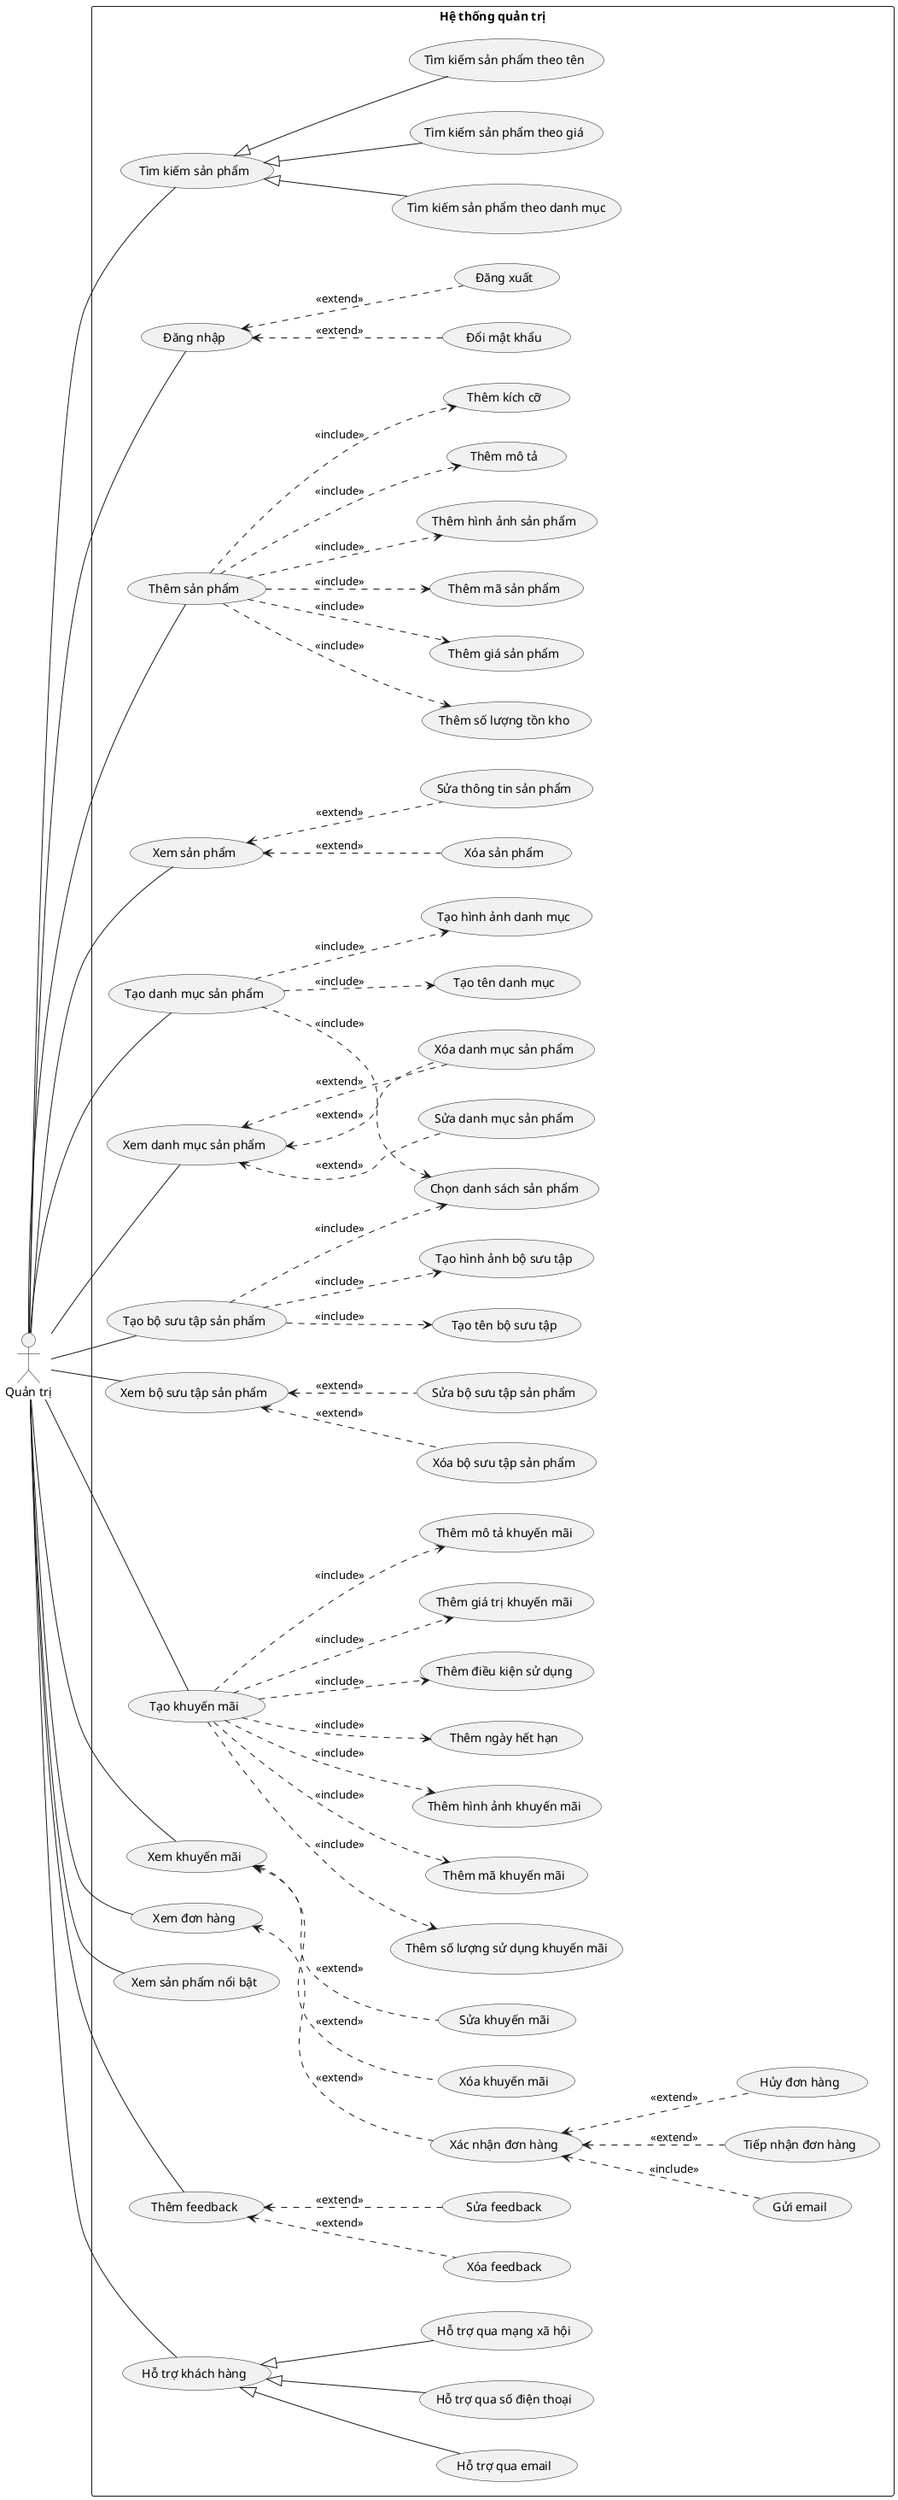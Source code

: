 @startuml Use case Quản trị
left to right direction
actor "Quản trị" as QT

rectangle "Hệ thống quản trị" {
    QT -down- (Tìm kiếm sản phẩm)
    QT -down- (Đăng nhập)
    QT -down- (Thêm sản phẩm)
    QT -down- (Xem sản phẩm)
    QT -down- (Tạo danh mục sản phẩm)
    QT -down- (Xem danh mục sản phẩm)
    QT -down- (Tạo bộ sưu tập sản phẩm)
    QT -down- (Xem bộ sưu tập sản phẩm)
    QT -down- (Tạo khuyến mãi)
    QT -down- (Xem khuyến mãi)
    QT -down- (Xem đơn hàng)
    QT -down- (Xem sản phẩm nổi bật)
    QT -down- (Thêm feedback)
    QT -down- (Hỗ trợ khách hàng)
    (Tìm kiếm sản phẩm) <|-down- (Tìm kiếm sản phẩm theo danh mục)
    (Tìm kiếm sản phẩm) <|-down- (Tìm kiếm sản phẩm theo giá)
    (Tìm kiếm sản phẩm) <|-down- (Tìm kiếm sản phẩm theo tên)
    (Đăng nhập) <.down- (Đăng xuất) : <<extend>>
    (Đăng nhập) <.down- (Đổi mật khẩu) : <<extend>>
    (Thêm sản phẩm) -down.> (Thêm hình ảnh sản phẩm) : <<include>>
    (Thêm sản phẩm) -down.> (Thêm mô tả) : <<include>>
    (Thêm sản phẩm) -down.> (Thêm kích cỡ) : <<include>>
    (Thêm sản phẩm) -down.> (Thêm số lượng tồn kho) : <<include>>
    (Thêm sản phẩm) -down.> (Thêm giá sản phẩm) : <<include>>
    (Thêm sản phẩm) -down.> (Thêm mã sản phẩm) : <<include>>
    (Xem sản phẩm) <.down- (Sửa thông tin sản phẩm) : <<extend>>
    (Xem sản phẩm) <.down- (Xóa sản phẩm) : <<extend>>
    (Tạo danh mục sản phẩm) -down.> (Tạo tên danh mục) : <<include>>
    (Tạo danh mục sản phẩm) -down.> (Chọn danh sách sản phẩm) : <<include>>
    (Tạo danh mục sản phẩm) -down.> (Tạo hình ảnh danh mục) : <<include>>
    (Xem danh mục sản phẩm) <.down- (Sửa danh mục sản phẩm) : <<extend>>
    (Xem danh mục sản phẩm) <.down- (Xóa danh mục sản phẩm) : <<extend>>
    (Xem danh mục sản phẩm) <.down- (Xóa danh mục sản phẩm) : <<extend>>
    (Tạo bộ sưu tập sản phẩm) -down.> (Tạo tên bộ sưu tập) : <<include>>
    (Tạo bộ sưu tập sản phẩm) -down.> (Chọn danh sách sản phẩm) : <<include>>
    (Tạo bộ sưu tập sản phẩm) -down.> (Tạo hình ảnh bộ sưu tập) : <<include>>
    (Xem bộ sưu tập sản phẩm) <.down- (Sửa bộ sưu tập sản phẩm) : <<extend>>
    (Xem bộ sưu tập sản phẩm) <.down- (Xóa bộ sưu tập sản phẩm) : <<extend>>
    (Tạo khuyến mãi) -down.> (Thêm mã khuyến mãi) : <<include>>
    (Tạo khuyến mãi) -down.> (Thêm hình ảnh khuyến mãi) : <<include>>
    (Tạo khuyến mãi) -down.> (Thêm ngày hết hạn) : <<include>>
    (Tạo khuyến mãi) -down.> (Thêm điều kiện sử dụng) : <<include>>
    (Tạo khuyến mãi) -down.> (Thêm giá trị khuyến mãi) : <<include>>
    (Tạo khuyến mãi) -down.> (Thêm mô tả khuyến mãi) : <<include>>
    (Tạo khuyến mãi) -down.> (Thêm số lượng sử dụng khuyến mãi) : <<include>>
    (Xem khuyến mãi) <.down- (Sửa khuyến mãi) : <<extend>>
    (Xem khuyến mãi) <.down- (Xóa khuyến mãi) : <<extend>>
    (Xem đơn hàng) <.down- (Xác nhận đơn hàng) : <<extend>>
    (Xác nhận đơn hàng) <.down- (Gửi email) : <<include>>
    (Xác nhận đơn hàng) <.down- (Tiếp nhận đơn hàng) : <<extend>>
    (Xác nhận đơn hàng) <.down- (Hủy đơn hàng) : <<extend>>
    (Thêm feedback) <.down- (Sửa feedback) : <<extend>>
    (Thêm feedback) <.down- (Xóa feedback) : <<extend>>
    (Hỗ trợ khách hàng) <|-down- (Hỗ trợ qua email)
    (Hỗ trợ khách hàng) <|-down- (Hỗ trợ qua số điện thoại)
    (Hỗ trợ khách hàng) <|-down- (Hỗ trợ qua mạng xã hội)
}
@enduml